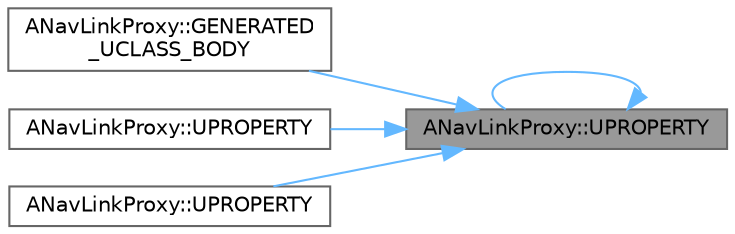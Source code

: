 digraph "ANavLinkProxy::UPROPERTY"
{
 // INTERACTIVE_SVG=YES
 // LATEX_PDF_SIZE
  bgcolor="transparent";
  edge [fontname=Helvetica,fontsize=10,labelfontname=Helvetica,labelfontsize=10];
  node [fontname=Helvetica,fontsize=10,shape=box,height=0.2,width=0.4];
  rankdir="RL";
  Node1 [id="Node000001",label="ANavLinkProxy::UPROPERTY",height=0.2,width=0.4,color="gray40", fillcolor="grey60", style="filled", fontcolor="black",tooltip="Navigation links (segment to segment) added to navigation data."];
  Node1 -> Node2 [id="edge1_Node000001_Node000002",dir="back",color="steelblue1",style="solid",tooltip=" "];
  Node2 [id="Node000002",label="ANavLinkProxy::GENERATED\l_UCLASS_BODY",height=0.2,width=0.4,color="grey40", fillcolor="white", style="filled",URL="$d8/d9a/classANavLinkProxy.html#a9f81a4282d403e516883c1f91198c3f8",tooltip="Navigation links (point to point) added to navigation data."];
  Node1 -> Node3 [id="edge2_Node000001_Node000003",dir="back",color="steelblue1",style="solid",tooltip=" "];
  Node3 [id="Node000003",label="ANavLinkProxy::UPROPERTY",height=0.2,width=0.4,color="grey40", fillcolor="white", style="filled",URL="$d8/d9a/classANavLinkProxy.html#ab81bd4924ff86e74fc2d96838314f7f8",tooltip="Smart link: toggle relevancy."];
  Node1 -> Node1 [id="edge3_Node000001_Node000001",dir="back",color="steelblue1",style="solid",tooltip=" "];
  Node1 -> Node4 [id="edge4_Node000001_Node000004",dir="back",color="steelblue1",style="solid",tooltip=" "];
  Node4 [id="Node000004",label="ANavLinkProxy::UPROPERTY",height=0.2,width=0.4,color="grey40", fillcolor="white", style="filled",URL="$d8/d9a/classANavLinkProxy.html#aea8dac744b0a8bdd03ddc923ebbdd099",tooltip="Smart link: can affect path following."];
}
